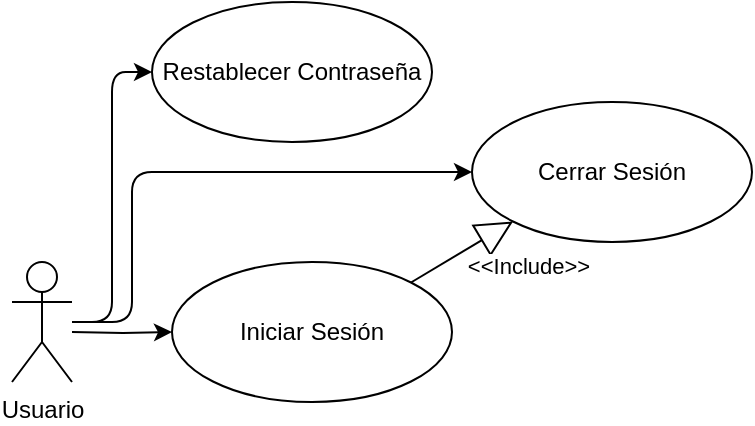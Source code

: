 <mxfile version="16.2.4" type="github" pages="7">
  <diagram id="XZ1LJKjhEPJroCfo6KgO" name="Page-1">
    <mxGraphModel dx="723" dy="439" grid="1" gridSize="10" guides="1" tooltips="1" connect="1" arrows="1" fold="1" page="1" pageScale="1" pageWidth="827" pageHeight="1169" math="0" shadow="0">
      <root>
        <mxCell id="0" />
        <mxCell id="1" parent="0" />
        <mxCell id="Djd3x5BFOEmkw4AtlfSy-7" style="edgeStyle=orthogonalEdgeStyle;rounded=0;orthogonalLoop=1;jettySize=auto;html=1;entryX=0;entryY=0.5;entryDx=0;entryDy=0;strokeColor=default;" edge="1" parent="1" target="Djd3x5BFOEmkw4AtlfSy-2">
          <mxGeometry relative="1" as="geometry">
            <mxPoint x="110" y="275" as="sourcePoint" />
          </mxGeometry>
        </mxCell>
        <mxCell id="Djd3x5BFOEmkw4AtlfSy-11" style="edgeStyle=orthogonalEdgeStyle;rounded=1;orthogonalLoop=1;jettySize=auto;html=1;entryX=0;entryY=0.5;entryDx=0;entryDy=0;strokeColor=default;" edge="1" parent="1" source="Djd3x5BFOEmkw4AtlfSy-1" target="Djd3x5BFOEmkw4AtlfSy-5">
          <mxGeometry relative="1" as="geometry">
            <Array as="points">
              <mxPoint x="140" y="270" />
              <mxPoint x="140" y="195" />
            </Array>
          </mxGeometry>
        </mxCell>
        <mxCell id="Djd3x5BFOEmkw4AtlfSy-12" style="edgeStyle=orthogonalEdgeStyle;rounded=1;orthogonalLoop=1;jettySize=auto;html=1;entryX=0;entryY=0.5;entryDx=0;entryDy=0;strokeColor=default;" edge="1" parent="1" source="Djd3x5BFOEmkw4AtlfSy-1" target="Djd3x5BFOEmkw4AtlfSy-6">
          <mxGeometry relative="1" as="geometry" />
        </mxCell>
        <mxCell id="Djd3x5BFOEmkw4AtlfSy-1" value="Usuario" style="shape=umlActor;verticalLabelPosition=bottom;verticalAlign=top;html=1;outlineConnect=0;" vertex="1" parent="1">
          <mxGeometry x="80" y="240" width="30" height="60" as="geometry" />
        </mxCell>
        <mxCell id="Djd3x5BFOEmkw4AtlfSy-2" value="Iniciar Sesión" style="ellipse;whiteSpace=wrap;html=1;" vertex="1" parent="1">
          <mxGeometry x="160" y="240" width="140" height="70" as="geometry" />
        </mxCell>
        <mxCell id="Djd3x5BFOEmkw4AtlfSy-5" value="Cerrar Sesión" style="ellipse;whiteSpace=wrap;html=1;" vertex="1" parent="1">
          <mxGeometry x="310" y="160" width="140" height="70" as="geometry" />
        </mxCell>
        <mxCell id="Djd3x5BFOEmkw4AtlfSy-6" value="Restablecer Contraseña" style="ellipse;whiteSpace=wrap;html=1;" vertex="1" parent="1">
          <mxGeometry x="150" y="110" width="140" height="70" as="geometry" />
        </mxCell>
        <mxCell id="Djd3x5BFOEmkw4AtlfSy-9" value="&amp;lt;&amp;lt;Include&amp;gt;&amp;gt;" style="endArrow=block;endSize=16;endFill=0;html=1;rounded=0;strokeColor=default;exitX=1;exitY=0;exitDx=0;exitDy=0;entryX=0;entryY=1;entryDx=0;entryDy=0;" edge="1" parent="1" source="Djd3x5BFOEmkw4AtlfSy-2" target="Djd3x5BFOEmkw4AtlfSy-5">
          <mxGeometry x="0.81" y="-23" width="160" relative="1" as="geometry">
            <mxPoint x="330" y="270" as="sourcePoint" />
            <mxPoint x="490" y="270" as="targetPoint" />
            <mxPoint as="offset" />
          </mxGeometry>
        </mxCell>
      </root>
    </mxGraphModel>
  </diagram>
  <diagram id="5Bnzi4mNQKSu9OUiMEul" name="Page-2">
    <mxGraphModel dx="599" dy="363" grid="1" gridSize="10" guides="1" tooltips="1" connect="1" arrows="1" fold="1" page="1" pageScale="1" pageWidth="827" pageHeight="1169" math="0" shadow="0">
      <root>
        <mxCell id="BihS2U25XTV6eU-ZItQs-0" />
        <mxCell id="BihS2U25XTV6eU-ZItQs-1" parent="BihS2U25XTV6eU-ZItQs-0" />
        <mxCell id="jopmTrfSMvbgFQFDG5l8-8" style="edgeStyle=orthogonalEdgeStyle;rounded=1;orthogonalLoop=1;jettySize=auto;html=1;strokeColor=default;" edge="1" parent="BihS2U25XTV6eU-ZItQs-1" source="YVEeXlgAPE9pyWJZmdxj-0" target="jopmTrfSMvbgFQFDG5l8-3">
          <mxGeometry relative="1" as="geometry">
            <Array as="points">
              <mxPoint x="120" y="275" />
              <mxPoint x="120" y="275" />
            </Array>
          </mxGeometry>
        </mxCell>
        <mxCell id="YVEeXlgAPE9pyWJZmdxj-0" value="Administrador" style="shape=umlActor;verticalLabelPosition=bottom;verticalAlign=top;html=1;outlineConnect=0;" vertex="1" parent="BihS2U25XTV6eU-ZItQs-1">
          <mxGeometry x="80" y="240" width="30" height="60" as="geometry" />
        </mxCell>
        <mxCell id="jopmTrfSMvbgFQFDG5l8-3" value="Crear Usuario" style="ellipse;whiteSpace=wrap;html=1;" vertex="1" parent="BihS2U25XTV6eU-ZItQs-1">
          <mxGeometry x="160" y="240" width="140" height="70" as="geometry" />
        </mxCell>
        <mxCell id="jopmTrfSMvbgFQFDG5l8-4" value="Actualizar Usuario" style="ellipse;whiteSpace=wrap;html=1;" vertex="1" parent="BihS2U25XTV6eU-ZItQs-1">
          <mxGeometry x="310" y="160" width="140" height="70" as="geometry" />
        </mxCell>
        <mxCell id="jopmTrfSMvbgFQFDG5l8-5" value="Asignar Perfil" style="ellipse;whiteSpace=wrap;html=1;" vertex="1" parent="BihS2U25XTV6eU-ZItQs-1">
          <mxGeometry x="310" y="330" width="140" height="70" as="geometry" />
        </mxCell>
        <mxCell id="jopmTrfSMvbgFQFDG5l8-6" value="&amp;lt;&amp;lt;Include&amp;gt;&amp;gt;" style="endArrow=block;endSize=16;endFill=0;html=1;rounded=0;strokeColor=default;exitX=1;exitY=0;exitDx=0;exitDy=0;entryX=0;entryY=1;entryDx=0;entryDy=0;" edge="1" parent="BihS2U25XTV6eU-ZItQs-1" source="jopmTrfSMvbgFQFDG5l8-3" target="jopmTrfSMvbgFQFDG5l8-4">
          <mxGeometry x="0.81" y="-23" width="160" relative="1" as="geometry">
            <mxPoint x="330" y="270" as="sourcePoint" />
            <mxPoint x="490" y="270" as="targetPoint" />
            <mxPoint as="offset" />
          </mxGeometry>
        </mxCell>
        <mxCell id="jopmTrfSMvbgFQFDG5l8-7" value="&amp;lt;&amp;lt;Include&amp;gt;&amp;gt;" style="endArrow=block;endSize=16;endFill=0;html=1;rounded=0;strokeColor=default;exitX=1;exitY=1;exitDx=0;exitDy=0;entryX=0;entryY=0;entryDx=0;entryDy=0;" edge="1" parent="BihS2U25XTV6eU-ZItQs-1" source="jopmTrfSMvbgFQFDG5l8-3" target="jopmTrfSMvbgFQFDG5l8-5">
          <mxGeometry x="0.6" y="27" width="160" relative="1" as="geometry">
            <mxPoint x="289.497" y="260.251" as="sourcePoint" />
            <mxPoint x="340.503" y="229.749" as="targetPoint" />
            <mxPoint as="offset" />
          </mxGeometry>
        </mxCell>
        <mxCell id="3q74JMxDKxjBFjuGuJ-W-1" style="edgeStyle=orthogonalEdgeStyle;rounded=1;orthogonalLoop=1;jettySize=auto;html=1;entryX=1;entryY=0.5;entryDx=0;entryDy=0;strokeColor=default;" edge="1" parent="BihS2U25XTV6eU-ZItQs-1" source="3q74JMxDKxjBFjuGuJ-W-0" target="jopmTrfSMvbgFQFDG5l8-4">
          <mxGeometry relative="1" as="geometry" />
        </mxCell>
        <mxCell id="3q74JMxDKxjBFjuGuJ-W-0" value="Usuario" style="shape=umlActor;verticalLabelPosition=bottom;verticalAlign=top;html=1;outlineConnect=0;" vertex="1" parent="BihS2U25XTV6eU-ZItQs-1">
          <mxGeometry x="510" y="240" width="30" height="60" as="geometry" />
        </mxCell>
      </root>
    </mxGraphModel>
  </diagram>
  <diagram id="ssU4118QGvnMZGfAwXyR" name="Page-3">
    <mxGraphModel dx="868" dy="527" grid="1" gridSize="10" guides="1" tooltips="1" connect="1" arrows="1" fold="1" page="1" pageScale="1" pageWidth="827" pageHeight="1169" math="0" shadow="0">
      <root>
        <mxCell id="pZymvePFzEtlRPaYmt_o-0" />
        <mxCell id="pZymvePFzEtlRPaYmt_o-1" parent="pZymvePFzEtlRPaYmt_o-0" />
        <mxCell id="qfocPoIEscWGb1Yv0RQZ-0" style="edgeStyle=orthogonalEdgeStyle;rounded=1;orthogonalLoop=1;jettySize=auto;html=1;strokeColor=default;" edge="1" parent="pZymvePFzEtlRPaYmt_o-1" source="qfocPoIEscWGb1Yv0RQZ-1" target="qfocPoIEscWGb1Yv0RQZ-2">
          <mxGeometry relative="1" as="geometry">
            <Array as="points">
              <mxPoint x="130" y="270" />
              <mxPoint x="130" y="270" />
            </Array>
          </mxGeometry>
        </mxCell>
        <mxCell id="qfocPoIEscWGb1Yv0RQZ-12" style="edgeStyle=orthogonalEdgeStyle;rounded=1;orthogonalLoop=1;jettySize=auto;html=1;entryX=0;entryY=0.5;entryDx=0;entryDy=0;strokeColor=default;" edge="1" parent="pZymvePFzEtlRPaYmt_o-1" source="qfocPoIEscWGb1Yv0RQZ-1" target="qfocPoIEscWGb1Yv0RQZ-4">
          <mxGeometry relative="1" as="geometry">
            <Array as="points">
              <mxPoint x="130" y="270" />
              <mxPoint x="130" y="375" />
            </Array>
          </mxGeometry>
        </mxCell>
        <mxCell id="qfocPoIEscWGb1Yv0RQZ-1" value="Administrador" style="shape=umlActor;verticalLabelPosition=bottom;verticalAlign=top;html=1;outlineConnect=0;" vertex="1" parent="pZymvePFzEtlRPaYmt_o-1">
          <mxGeometry x="60" y="240" width="30" height="60" as="geometry" />
        </mxCell>
        <mxCell id="qfocPoIEscWGb1Yv0RQZ-2" value="Crear Tipo de Origen" style="ellipse;whiteSpace=wrap;html=1;" vertex="1" parent="pZymvePFzEtlRPaYmt_o-1">
          <mxGeometry x="160" y="240" width="140" height="70" as="geometry" />
        </mxCell>
        <mxCell id="qfocPoIEscWGb1Yv0RQZ-3" value="Actualizar Tipo de Origen" style="ellipse;whiteSpace=wrap;html=1;" vertex="1" parent="pZymvePFzEtlRPaYmt_o-1">
          <mxGeometry x="310" y="140" width="140" height="70" as="geometry" />
        </mxCell>
        <mxCell id="qfocPoIEscWGb1Yv0RQZ-4" value="Crear Origen de Datos" style="ellipse;whiteSpace=wrap;html=1;" vertex="1" parent="pZymvePFzEtlRPaYmt_o-1">
          <mxGeometry x="310" y="340" width="140" height="70" as="geometry" />
        </mxCell>
        <mxCell id="qfocPoIEscWGb1Yv0RQZ-6" value="&amp;lt;&amp;lt;Include&amp;gt;&amp;gt;" style="endArrow=block;endSize=16;endFill=0;html=1;rounded=0;strokeColor=default;exitX=0;exitY=0;exitDx=0;exitDy=0;entryX=1;entryY=1;entryDx=0;entryDy=0;" edge="1" parent="pZymvePFzEtlRPaYmt_o-1" source="qfocPoIEscWGb1Yv0RQZ-4" target="qfocPoIEscWGb1Yv0RQZ-2">
          <mxGeometry x="0.595" y="28" width="160" relative="1" as="geometry">
            <mxPoint x="289.497" y="260.251" as="sourcePoint" />
            <mxPoint x="340.503" y="229.749" as="targetPoint" />
            <mxPoint as="offset" />
          </mxGeometry>
        </mxCell>
        <mxCell id="qfocPoIEscWGb1Yv0RQZ-10" style="edgeStyle=orthogonalEdgeStyle;rounded=0;orthogonalLoop=1;jettySize=auto;html=1;strokeColor=default;" edge="1" parent="pZymvePFzEtlRPaYmt_o-1" source="qfocPoIEscWGb1Yv0RQZ-8" target="qfocPoIEscWGb1Yv0RQZ-9">
          <mxGeometry relative="1" as="geometry">
            <Array as="points">
              <mxPoint x="550" y="275" />
              <mxPoint x="550" y="275" />
            </Array>
          </mxGeometry>
        </mxCell>
        <mxCell id="qfocPoIEscWGb1Yv0RQZ-8" value="Encargado" style="shape=umlActor;verticalLabelPosition=bottom;verticalAlign=top;html=1;outlineConnect=0;" vertex="1" parent="pZymvePFzEtlRPaYmt_o-1">
          <mxGeometry x="600" y="240" width="30" height="60" as="geometry" />
        </mxCell>
        <mxCell id="qfocPoIEscWGb1Yv0RQZ-9" value="Cargar Origen de Datos" style="ellipse;whiteSpace=wrap;html=1;" vertex="1" parent="pZymvePFzEtlRPaYmt_o-1">
          <mxGeometry x="390" y="240" width="140" height="70" as="geometry" />
        </mxCell>
        <mxCell id="qfocPoIEscWGb1Yv0RQZ-13" value="Extends" style="endArrow=block;endSize=16;endFill=0;html=1;rounded=1;strokeColor=default;exitX=0.836;exitY=0.057;exitDx=0;exitDy=0;entryX=0;entryY=1;entryDx=0;entryDy=0;exitPerimeter=0;" edge="1" parent="pZymvePFzEtlRPaYmt_o-1" source="qfocPoIEscWGb1Yv0RQZ-2" target="qfocPoIEscWGb1Yv0RQZ-3">
          <mxGeometry x="0.083" y="-19" width="160" relative="1" as="geometry">
            <mxPoint x="180" y="170" as="sourcePoint" />
            <mxPoint x="340" y="170" as="targetPoint" />
            <mxPoint x="1" as="offset" />
          </mxGeometry>
        </mxCell>
        <mxCell id="qfocPoIEscWGb1Yv0RQZ-15" value="Actualizar Origen de Datos" style="ellipse;whiteSpace=wrap;html=1;" vertex="1" parent="pZymvePFzEtlRPaYmt_o-1">
          <mxGeometry x="500" y="340" width="140" height="70" as="geometry" />
        </mxCell>
        <mxCell id="qfocPoIEscWGb1Yv0RQZ-16" value="Eliminar Origen de Datos" style="ellipse;whiteSpace=wrap;html=1;" vertex="1" parent="pZymvePFzEtlRPaYmt_o-1">
          <mxGeometry x="500" y="430" width="140" height="70" as="geometry" />
        </mxCell>
        <mxCell id="qfocPoIEscWGb1Yv0RQZ-17" value="Extends" style="endArrow=block;endSize=16;endFill=0;html=1;rounded=1;strokeColor=default;exitX=0.836;exitY=0.057;exitDx=0;exitDy=0;entryX=0;entryY=0.5;entryDx=0;entryDy=0;exitPerimeter=0;" edge="1" parent="pZymvePFzEtlRPaYmt_o-1" target="qfocPoIEscWGb1Yv0RQZ-15">
          <mxGeometry x="0.083" y="-19" width="160" relative="1" as="geometry">
            <mxPoint x="450" y="374.24" as="sourcePoint" />
            <mxPoint x="503.463" y="329.999" as="targetPoint" />
            <mxPoint x="1" as="offset" />
          </mxGeometry>
        </mxCell>
        <mxCell id="qfocPoIEscWGb1Yv0RQZ-18" value="Extends" style="endArrow=block;endSize=16;endFill=0;html=1;rounded=1;strokeColor=default;exitX=0.5;exitY=1;exitDx=0;exitDy=0;entryX=0;entryY=0.5;entryDx=0;entryDy=0;" edge="1" parent="pZymvePFzEtlRPaYmt_o-1" source="qfocPoIEscWGb1Yv0RQZ-4" target="qfocPoIEscWGb1Yv0RQZ-16">
          <mxGeometry x="0.083" y="-19" width="160" relative="1" as="geometry">
            <mxPoint x="297.04" y="263.99" as="sourcePoint" />
            <mxPoint x="350.503" y="219.749" as="targetPoint" />
            <mxPoint x="1" as="offset" />
          </mxGeometry>
        </mxCell>
      </root>
    </mxGraphModel>
  </diagram>
  <diagram id="rzh5mlKGRxDKZIOcUA5d" name="Page-4">
    <mxGraphModel dx="868" dy="527" grid="1" gridSize="10" guides="1" tooltips="1" connect="1" arrows="1" fold="1" page="1" pageScale="1" pageWidth="827" pageHeight="1169" math="0" shadow="0">
      <root>
        <mxCell id="kplR7CLq2--OvNXXLKXE-0" />
        <mxCell id="kplR7CLq2--OvNXXLKXE-1" parent="kplR7CLq2--OvNXXLKXE-0" />
        <mxCell id="nXQkDpnrK8Q8p28lCKK5-0" style="edgeStyle=orthogonalEdgeStyle;rounded=1;orthogonalLoop=1;jettySize=auto;html=1;strokeColor=default;" edge="1" parent="kplR7CLq2--OvNXXLKXE-1" source="nXQkDpnrK8Q8p28lCKK5-1" target="nXQkDpnrK8Q8p28lCKK5-2">
          <mxGeometry relative="1" as="geometry">
            <Array as="points">
              <mxPoint x="120" y="275" />
              <mxPoint x="120" y="275" />
            </Array>
          </mxGeometry>
        </mxCell>
        <mxCell id="nXQkDpnrK8Q8p28lCKK5-1" value="Administrador" style="shape=umlActor;verticalLabelPosition=bottom;verticalAlign=top;html=1;outlineConnect=0;" vertex="1" parent="kplR7CLq2--OvNXXLKXE-1">
          <mxGeometry x="80" y="240" width="30" height="60" as="geometry" />
        </mxCell>
        <mxCell id="nXQkDpnrK8Q8p28lCKK5-2" value="Crear Perfil" style="ellipse;whiteSpace=wrap;html=1;" vertex="1" parent="kplR7CLq2--OvNXXLKXE-1">
          <mxGeometry x="160" y="240" width="140" height="70" as="geometry" />
        </mxCell>
        <mxCell id="nXQkDpnrK8Q8p28lCKK5-3" value="Actualizar Perfil" style="ellipse;whiteSpace=wrap;html=1;" vertex="1" parent="kplR7CLq2--OvNXXLKXE-1">
          <mxGeometry x="310" y="160" width="140" height="70" as="geometry" />
        </mxCell>
        <mxCell id="nXQkDpnrK8Q8p28lCKK5-4" value="Asignar Perfil" style="ellipse;whiteSpace=wrap;html=1;" vertex="1" parent="kplR7CLq2--OvNXXLKXE-1">
          <mxGeometry x="310" y="330" width="140" height="70" as="geometry" />
        </mxCell>
        <mxCell id="nXQkDpnrK8Q8p28lCKK5-5" value="&amp;lt;&amp;lt;Include&amp;gt;&amp;gt;" style="endArrow=block;endSize=16;endFill=0;html=1;rounded=0;strokeColor=default;exitX=1;exitY=0;exitDx=0;exitDy=0;entryX=0;entryY=1;entryDx=0;entryDy=0;" edge="1" parent="kplR7CLq2--OvNXXLKXE-1" source="nXQkDpnrK8Q8p28lCKK5-2" target="nXQkDpnrK8Q8p28lCKK5-3">
          <mxGeometry x="0.81" y="-23" width="160" relative="1" as="geometry">
            <mxPoint x="330" y="270" as="sourcePoint" />
            <mxPoint x="490" y="270" as="targetPoint" />
            <mxPoint as="offset" />
          </mxGeometry>
        </mxCell>
        <mxCell id="nXQkDpnrK8Q8p28lCKK5-6" value="&amp;lt;&amp;lt;Include&amp;gt;&amp;gt;" style="endArrow=block;endSize=16;endFill=0;html=1;rounded=0;strokeColor=default;exitX=1;exitY=1;exitDx=0;exitDy=0;entryX=0;entryY=0;entryDx=0;entryDy=0;" edge="1" parent="kplR7CLq2--OvNXXLKXE-1" source="nXQkDpnrK8Q8p28lCKK5-2" target="nXQkDpnrK8Q8p28lCKK5-4">
          <mxGeometry x="0.6" y="27" width="160" relative="1" as="geometry">
            <mxPoint x="289.497" y="260.251" as="sourcePoint" />
            <mxPoint x="340.503" y="229.749" as="targetPoint" />
            <mxPoint as="offset" />
          </mxGeometry>
        </mxCell>
      </root>
    </mxGraphModel>
  </diagram>
  <diagram id="HzlJNyYrygSjLDxXmubg" name="Page-5">
    <mxGraphModel dx="868" dy="527" grid="1" gridSize="10" guides="1" tooltips="1" connect="1" arrows="1" fold="1" page="1" pageScale="1" pageWidth="827" pageHeight="1169" math="0" shadow="0">
      <root>
        <mxCell id="qJfoSlGjgiyZvTxyYp_l-0" />
        <mxCell id="qJfoSlGjgiyZvTxyYp_l-1" parent="qJfoSlGjgiyZvTxyYp_l-0" />
        <mxCell id="k_CugDGTQM_MBPOGokVq-0" style="edgeStyle=orthogonalEdgeStyle;rounded=1;orthogonalLoop=1;jettySize=auto;html=1;strokeColor=default;" edge="1" parent="qJfoSlGjgiyZvTxyYp_l-1" source="k_CugDGTQM_MBPOGokVq-2" target="k_CugDGTQM_MBPOGokVq-3">
          <mxGeometry relative="1" as="geometry">
            <Array as="points">
              <mxPoint x="130" y="270" />
              <mxPoint x="130" y="270" />
            </Array>
          </mxGeometry>
        </mxCell>
        <mxCell id="k_CugDGTQM_MBPOGokVq-1" style="edgeStyle=orthogonalEdgeStyle;rounded=1;orthogonalLoop=1;jettySize=auto;html=1;entryX=0;entryY=0.5;entryDx=0;entryDy=0;strokeColor=default;" edge="1" parent="qJfoSlGjgiyZvTxyYp_l-1" source="k_CugDGTQM_MBPOGokVq-2" target="k_CugDGTQM_MBPOGokVq-5">
          <mxGeometry relative="1" as="geometry">
            <Array as="points">
              <mxPoint x="130" y="270" />
              <mxPoint x="130" y="375" />
            </Array>
          </mxGeometry>
        </mxCell>
        <mxCell id="k_CugDGTQM_MBPOGokVq-15" style="edgeStyle=orthogonalEdgeStyle;rounded=1;orthogonalLoop=1;jettySize=auto;html=1;entryX=0;entryY=0.5;entryDx=0;entryDy=0;strokeColor=default;" edge="1" parent="qJfoSlGjgiyZvTxyYp_l-1" source="k_CugDGTQM_MBPOGokVq-2" target="k_CugDGTQM_MBPOGokVq-9">
          <mxGeometry relative="1" as="geometry" />
        </mxCell>
        <mxCell id="k_CugDGTQM_MBPOGokVq-2" value="Encargado" style="shape=umlActor;verticalLabelPosition=bottom;verticalAlign=top;html=1;outlineConnect=0;" vertex="1" parent="qJfoSlGjgiyZvTxyYp_l-1">
          <mxGeometry x="60" y="240" width="30" height="60" as="geometry" />
        </mxCell>
        <mxCell id="k_CugDGTQM_MBPOGokVq-3" value="Crear Objetivo de Calidad" style="ellipse;whiteSpace=wrap;html=1;" vertex="1" parent="qJfoSlGjgiyZvTxyYp_l-1">
          <mxGeometry x="160" y="240" width="140" height="70" as="geometry" />
        </mxCell>
        <mxCell id="k_CugDGTQM_MBPOGokVq-4" value="Actualizar Objetivo de Calidad" style="ellipse;whiteSpace=wrap;html=1;" vertex="1" parent="qJfoSlGjgiyZvTxyYp_l-1">
          <mxGeometry x="360" y="190" width="140" height="70" as="geometry" />
        </mxCell>
        <mxCell id="k_CugDGTQM_MBPOGokVq-5" value="Crear Indicador&amp;nbsp;" style="ellipse;whiteSpace=wrap;html=1;" vertex="1" parent="qJfoSlGjgiyZvTxyYp_l-1">
          <mxGeometry x="310" y="340" width="140" height="70" as="geometry" />
        </mxCell>
        <mxCell id="k_CugDGTQM_MBPOGokVq-6" value="&amp;lt;&amp;lt;Include&amp;gt;&amp;gt;" style="endArrow=block;endSize=16;endFill=0;html=1;rounded=0;strokeColor=default;exitX=0;exitY=0;exitDx=0;exitDy=0;entryX=1;entryY=1;entryDx=0;entryDy=0;" edge="1" parent="qJfoSlGjgiyZvTxyYp_l-1" source="k_CugDGTQM_MBPOGokVq-5" target="k_CugDGTQM_MBPOGokVq-3">
          <mxGeometry x="0.595" y="28" width="160" relative="1" as="geometry">
            <mxPoint x="289.497" y="260.251" as="sourcePoint" />
            <mxPoint x="340.503" y="229.749" as="targetPoint" />
            <mxPoint as="offset" />
          </mxGeometry>
        </mxCell>
        <mxCell id="k_CugDGTQM_MBPOGokVq-9" value="Cargar Origen de Datos" style="ellipse;whiteSpace=wrap;html=1;" vertex="1" parent="qJfoSlGjgiyZvTxyYp_l-1">
          <mxGeometry x="160" y="430" width="140" height="70" as="geometry" />
        </mxCell>
        <mxCell id="k_CugDGTQM_MBPOGokVq-10" value="Extends" style="endArrow=block;endSize=16;endFill=0;html=1;strokeColor=default;exitX=0.836;exitY=0.057;exitDx=0;exitDy=0;entryX=0;entryY=0.5;entryDx=0;entryDy=0;exitPerimeter=0;rounded=1;" edge="1" parent="qJfoSlGjgiyZvTxyYp_l-1" source="k_CugDGTQM_MBPOGokVq-3" target="k_CugDGTQM_MBPOGokVq-4">
          <mxGeometry x="0.083" y="-19" width="160" relative="1" as="geometry">
            <mxPoint x="180" y="170" as="sourcePoint" />
            <mxPoint x="340" y="170" as="targetPoint" />
            <mxPoint x="1" as="offset" />
            <Array as="points">
              <mxPoint x="330" y="244" />
            </Array>
          </mxGeometry>
        </mxCell>
        <mxCell id="k_CugDGTQM_MBPOGokVq-11" value="Actualizar Indicador" style="ellipse;whiteSpace=wrap;html=1;" vertex="1" parent="qJfoSlGjgiyZvTxyYp_l-1">
          <mxGeometry x="460" y="260" width="140" height="70" as="geometry" />
        </mxCell>
        <mxCell id="k_CugDGTQM_MBPOGokVq-12" value="Eliminar Indicador" style="ellipse;whiteSpace=wrap;html=1;" vertex="1" parent="qJfoSlGjgiyZvTxyYp_l-1">
          <mxGeometry x="500" y="340" width="140" height="70" as="geometry" />
        </mxCell>
        <mxCell id="k_CugDGTQM_MBPOGokVq-13" value="Extends" style="endArrow=block;endSize=16;endFill=0;html=1;rounded=1;strokeColor=default;entryX=0;entryY=1;entryDx=0;entryDy=0;" edge="1" parent="qJfoSlGjgiyZvTxyYp_l-1" target="k_CugDGTQM_MBPOGokVq-11" source="k_CugDGTQM_MBPOGokVq-5">
          <mxGeometry x="-0.445" y="19" width="160" relative="1" as="geometry">
            <mxPoint x="450" y="374.24" as="sourcePoint" />
            <mxPoint x="503.463" y="329.999" as="targetPoint" />
            <mxPoint x="-1" as="offset" />
          </mxGeometry>
        </mxCell>
        <mxCell id="k_CugDGTQM_MBPOGokVq-14" value="Extends" style="endArrow=block;endSize=16;endFill=0;html=1;rounded=1;strokeColor=default;exitX=1;exitY=0.5;exitDx=0;exitDy=0;entryX=0;entryY=0.5;entryDx=0;entryDy=0;" edge="1" parent="qJfoSlGjgiyZvTxyYp_l-1" source="k_CugDGTQM_MBPOGokVq-5" target="k_CugDGTQM_MBPOGokVq-12">
          <mxGeometry x="-0.267" y="-18" width="160" relative="1" as="geometry">
            <mxPoint x="297.04" y="263.99" as="sourcePoint" />
            <mxPoint x="350.503" y="219.749" as="targetPoint" />
            <mxPoint as="offset" />
          </mxGeometry>
        </mxCell>
        <mxCell id="k_CugDGTQM_MBPOGokVq-16" value="Asignar Origen de Datos" style="ellipse;whiteSpace=wrap;html=1;" vertex="1" parent="qJfoSlGjgiyZvTxyYp_l-1">
          <mxGeometry x="460" y="430" width="140" height="70" as="geometry" />
        </mxCell>
        <mxCell id="k_CugDGTQM_MBPOGokVq-17" value="Extends" style="endArrow=block;endSize=16;endFill=0;html=1;rounded=1;strokeColor=default;exitX=1;exitY=1;exitDx=0;exitDy=0;" edge="1" parent="qJfoSlGjgiyZvTxyYp_l-1" source="k_CugDGTQM_MBPOGokVq-5" target="k_CugDGTQM_MBPOGokVq-16">
          <mxGeometry x="-0.68" y="-17" width="160" relative="1" as="geometry">
            <mxPoint x="320" y="330" as="sourcePoint" />
            <mxPoint x="480" y="330" as="targetPoint" />
            <mxPoint as="offset" />
          </mxGeometry>
        </mxCell>
        <mxCell id="k_CugDGTQM_MBPOGokVq-18" value="&amp;lt;&amp;lt;Include&amp;gt;&amp;gt;" style="endArrow=block;endSize=16;endFill=0;html=1;rounded=0;strokeColor=default;exitX=1;exitY=0.5;exitDx=0;exitDy=0;entryX=0;entryY=0.5;entryDx=0;entryDy=0;" edge="1" parent="qJfoSlGjgiyZvTxyYp_l-1" source="k_CugDGTQM_MBPOGokVq-9" target="k_CugDGTQM_MBPOGokVq-16">
          <mxGeometry y="15" width="160" relative="1" as="geometry">
            <mxPoint x="340.503" y="360.251" as="sourcePoint" />
            <mxPoint x="289.497" y="309.749" as="targetPoint" />
            <mxPoint as="offset" />
          </mxGeometry>
        </mxCell>
      </root>
    </mxGraphModel>
  </diagram>
  <diagram id="p7pQL8tKTdCVwJa9Qun-" name="Page-6">
    <mxGraphModel dx="868" dy="527" grid="1" gridSize="10" guides="1" tooltips="1" connect="1" arrows="1" fold="1" page="1" pageScale="1" pageWidth="827" pageHeight="1169" math="0" shadow="0">
      <root>
        <mxCell id="yID1YHKVDdzvMvTpKJ2G-0" />
        <mxCell id="yID1YHKVDdzvMvTpKJ2G-1" parent="yID1YHKVDdzvMvTpKJ2G-0" />
        <mxCell id="X7VSf5R-VrMgA1tjJm4X-0" style="edgeStyle=orthogonalEdgeStyle;rounded=1;orthogonalLoop=1;jettySize=auto;html=1;strokeColor=default;" edge="1" parent="yID1YHKVDdzvMvTpKJ2G-1" source="X7VSf5R-VrMgA1tjJm4X-1" target="X7VSf5R-VrMgA1tjJm4X-2">
          <mxGeometry relative="1" as="geometry">
            <Array as="points">
              <mxPoint x="120" y="275" />
              <mxPoint x="120" y="275" />
            </Array>
          </mxGeometry>
        </mxCell>
        <mxCell id="X7VSf5R-VrMgA1tjJm4X-1" value="Usuario" style="shape=umlActor;verticalLabelPosition=bottom;verticalAlign=top;html=1;outlineConnect=0;" vertex="1" parent="yID1YHKVDdzvMvTpKJ2G-1">
          <mxGeometry x="80" y="240" width="30" height="60" as="geometry" />
        </mxCell>
        <mxCell id="X7VSf5R-VrMgA1tjJm4X-2" value="Ver Tablero de Control" style="ellipse;whiteSpace=wrap;html=1;" vertex="1" parent="yID1YHKVDdzvMvTpKJ2G-1">
          <mxGeometry x="160" y="240" width="140" height="70" as="geometry" />
        </mxCell>
      </root>
    </mxGraphModel>
  </diagram>
  <diagram id="uGXGyBp7-EDE-nM0TYTx" name="Page-7">
    <mxGraphModel dx="868" dy="527" grid="1" gridSize="10" guides="1" tooltips="1" connect="1" arrows="1" fold="1" page="1" pageScale="1" pageWidth="827" pageHeight="1169" math="0" shadow="0">
      <root>
        <mxCell id="sj3GHfQMtU8MNt9dXA6Q-0" />
        <mxCell id="sj3GHfQMtU8MNt9dXA6Q-1" parent="sj3GHfQMtU8MNt9dXA6Q-0" />
        <mxCell id="3nUSZdbDLm19xzN0sfwY-1" style="edgeStyle=orthogonalEdgeStyle;rounded=0;orthogonalLoop=1;jettySize=auto;html=1;strokeColor=default;" edge="1" parent="sj3GHfQMtU8MNt9dXA6Q-1" source="sj3GHfQMtU8MNt9dXA6Q-2" target="sj3GHfQMtU8MNt9dXA6Q-3">
          <mxGeometry relative="1" as="geometry">
            <Array as="points">
              <mxPoint x="110" y="275" />
              <mxPoint x="110" y="275" />
            </Array>
          </mxGeometry>
        </mxCell>
        <mxCell id="sj3GHfQMtU8MNt9dXA6Q-2" value="Encargado" style="shape=umlActor;verticalLabelPosition=bottom;verticalAlign=top;html=1;outlineConnect=0;" vertex="1" parent="sj3GHfQMtU8MNt9dXA6Q-1">
          <mxGeometry x="60" y="240" width="30" height="60" as="geometry" />
        </mxCell>
        <mxCell id="sj3GHfQMtU8MNt9dXA6Q-3" value="Cargar Reporte" style="ellipse;whiteSpace=wrap;html=1;" vertex="1" parent="sj3GHfQMtU8MNt9dXA6Q-1">
          <mxGeometry x="160" y="240" width="140" height="70" as="geometry" />
        </mxCell>
        <mxCell id="sj3GHfQMtU8MNt9dXA6Q-4" value="Cargar Origen de Datos" style="ellipse;whiteSpace=wrap;html=1;" vertex="1" parent="sj3GHfQMtU8MNt9dXA6Q-1">
          <mxGeometry x="370" y="240" width="140" height="70" as="geometry" />
        </mxCell>
        <mxCell id="3nUSZdbDLm19xzN0sfwY-0" value="&amp;lt;&amp;lt;Include&amp;gt;&amp;gt;" style="endArrow=block;endSize=16;endFill=0;html=1;rounded=0;strokeColor=default;exitX=1;exitY=0.5;exitDx=0;exitDy=0;" edge="1" parent="sj3GHfQMtU8MNt9dXA6Q-1" source="sj3GHfQMtU8MNt9dXA6Q-3" target="sj3GHfQMtU8MNt9dXA6Q-4">
          <mxGeometry x="-0.143" y="25" width="160" relative="1" as="geometry">
            <mxPoint x="330.503" y="350.251" as="sourcePoint" />
            <mxPoint x="279.497" y="299.749" as="targetPoint" />
            <mxPoint as="offset" />
          </mxGeometry>
        </mxCell>
      </root>
    </mxGraphModel>
  </diagram>
</mxfile>
